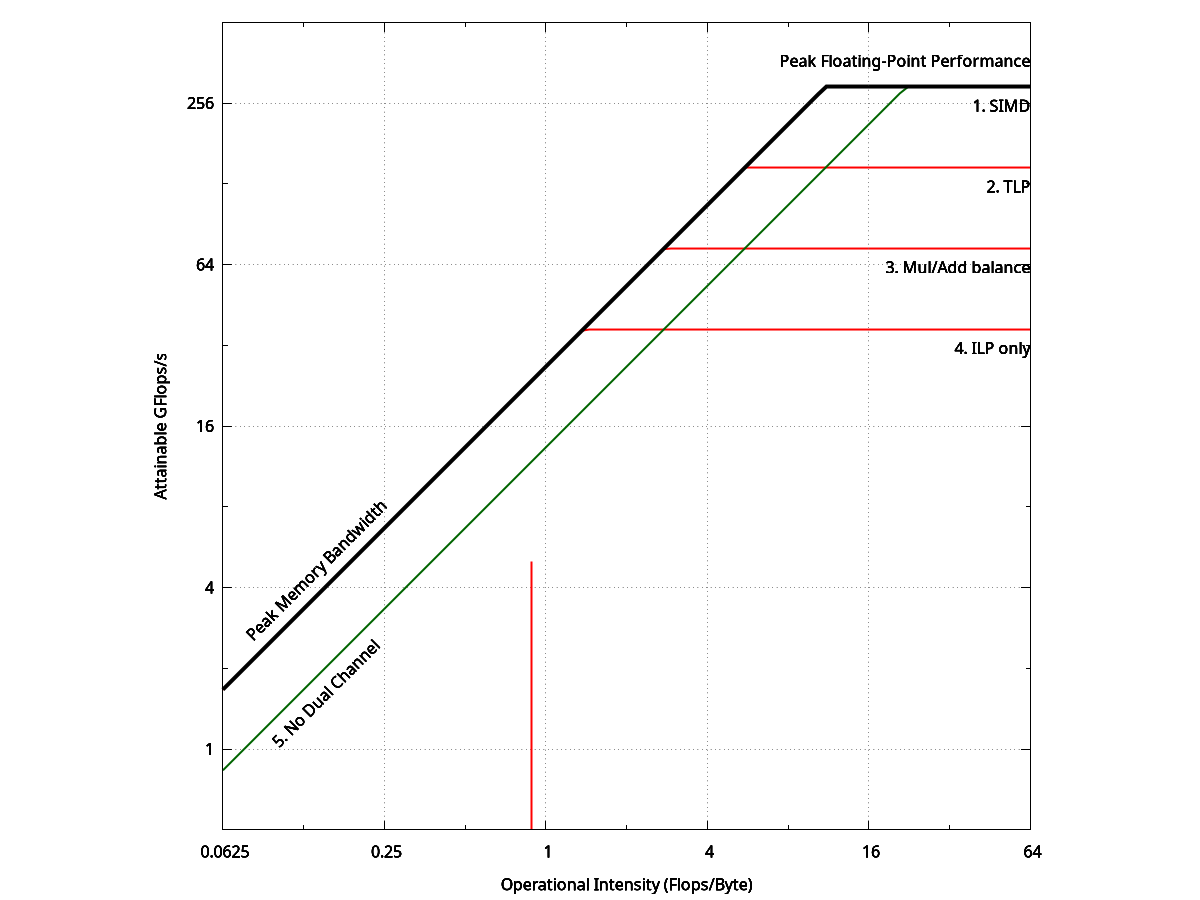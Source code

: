 set term postscript eps enhanced clip
set output "roofline_mbp.eps"


#	Functions
min(a,b)	=	(a < b) ? a : b
max(a,b)	=	(a > b) ? a : b
frac(a,b)	=	a / b
rad2deg(r)	=	r * 180 / pi
deg2rad(d)	=	d * pi / 180
#	--labels
yabove(y)	=	y * 1.25
ybelow(y)	=	y * 0.85
xright(x)	=	x * 1.25

#	Constants
cpu_flop	=	16    				#	maximum floating point throughput
cpu_freq	=	2.3					#	clock cycle frequency (GHz)
cpu_cores	=	8					#	number of cores
mem_width	=	8					#	memory bus width (Bytes)
mem_rate	=	1.666				#	memory clock rate (GHz)
mem_chan	=	2					#	number of memory channels

#window
x_min		=	0.0625
x_max		=	64
y_min		=	0.5
y_max		=	512

#roofline
cpu_peak	=	cpu_flop * cpu_freq * cpu_cores
									#	theoretical peak GFlop/s
mem_peak	=	mem_width * mem_rate * mem_chan
									#	peak memory bandwidth (GB/s)
mem_angle	=	45					#	memory roof angle (degrees)
mem_b		=	tan( deg2rad( mem_angle ) )
									#	slope
#	--->Ridge Point
ridge_x		=	cpu_peak / mem_peak
ridge_y		=	cpu_peak

#	More Functions
#	---> Memory roof
mem_a(m)	=	exp( log( cpu_peak ) - log( m ) * mem_b )
									#	y=ax^b when x=1
mem_x0(a)	=	exp( log( y_min / a ) / mem_b )
									#	y=ax^b when y=y_min

#	-- roofline
#	---> Memory roof
mem_roof_a	=	mem_a( ridge_x )
									#	y=ax^b when x=1
mem_roof_x0	=	mem_x0( mem_roof_a )

#	Window
#	--x
set xrange [x_min:x_max]
set logscale x 2
#	--y
set yrange [y_min:y_max]
set logscale y 2

#Functions
#roofs
cpu_roof(x)	=	ridge_y
mem_roof(x)	=	mem_roof_a * x ** mem_b
roofline(x)	=	min( cpu_roof(x) , mem_roof(x) )

#ceilings
# CPU
cpu_frac(x,y)	=	frac( cpu_roof(x), y )
cpu_half(x)	=	cpu_frac(x,2)
cpu_qrtr(x) = 	cpu_frac(x,4)
cpu_oct(x)	=	cpu_frac(x,8)
# Mem
mem_frac(x,y)	=	frac( mem_roof(x), y )
mem_half(x)	=	mem_frac(x,2)
#mem_qrtr(x) = 	mem_frac(x,4)
#mem_oct(x)	=	mem_frac(x,8)

# Constants. 
#	--ceilings
#	---> Half memory ceiling
mem_half_a	=	mem_half(1)
mem_half_x0	=	mem_x0( mem_half_a )

#	Labels
set xlabel "Operational Intensity (Flops/Byte)"
set ylabel "Attainable GFlops/s"

#	Size
set size square

#	Styles
#	--lines
set style line 1 lt 0 lc rgb "gray40" lw 0.5	# grid lines
set style line 2 lt 1 lc rgb "black" lw 4		# roofs
set style line 3 lt 1 lc rgb "red" lw 2			# cpu ceilings
set style line 4 lt 1 lc rgb "dark-green" lw 2	# memory ceilings

#other
set nokey							
set grid back linestyle 1		

#	Plot
set multiplot

#	labels
set label 1 "Peak Floating-Point Performance" at x_max,yabove( cpu_roof(x_max) ) right
set label 2 "Peak Memory Bandwidth" at xright( max( mem_roof_x0 , x_min ) ),yabove( yabove( mem_roof( max( mem_roof_x0 , x_min ) ) ) ) left rotate by mem_angle
set label 3 "1. SIMD" at x_max,ybelow( cpu_roof(x_max) ) right
set label 4 "2. TLP" at x_max,ybelow( cpu_half(x_max) ) right
set label 5 "3. Mul/Add balance" at x_max,ybelow( cpu_qrtr(x_max) ) right
set label 6 "4. ILP only" at x_max,ybelow( cpu_oct(x_max) ) right
set label 7 "5. No Dual Channel" at xright( xright( max( mem_half_x0 , x_min ) ) ),yabove( mem_half( max( mem_half_x0 , x_min ) ) ) left rotate by mem_angle

#	--ceilings
#	---> CPU
plot min( cpu_half(x), mem_roof(x) ) ls 3
plot min( cpu_qrtr(x), mem_roof(x) ) ls 3
plot min( cpu_oct(x), mem_roof(x) ) ls 3
#	---> Memory
plot min( mem_half(x), cpu_roof(x) ) ls 4

#	--roofline
plot roofline(x) ls 2
set parametric
plot     0.8865,t ls 3
unset multiplot

#	cleanup
set output	#	close file
